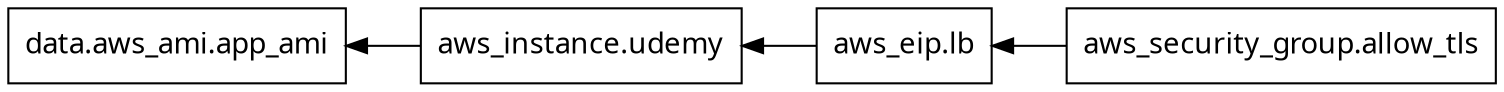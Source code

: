 digraph G {
  rankdir = "RL";
  node [shape = rect, fontname = "sans-serif"];
  "data.aws_ami.app_ami" [label="data.aws_ami.app_ami"];
  "aws_eip.lb" [label="aws_eip.lb"];
  "aws_instance.udemy" [label="aws_instance.udemy"];
  "aws_security_group.allow_tls" [label="aws_security_group.allow_tls"];
  "aws_eip.lb" -> "aws_instance.udemy";
  "aws_instance.udemy" -> "data.aws_ami.app_ami";
  "aws_security_group.allow_tls" -> "aws_eip.lb";
}
